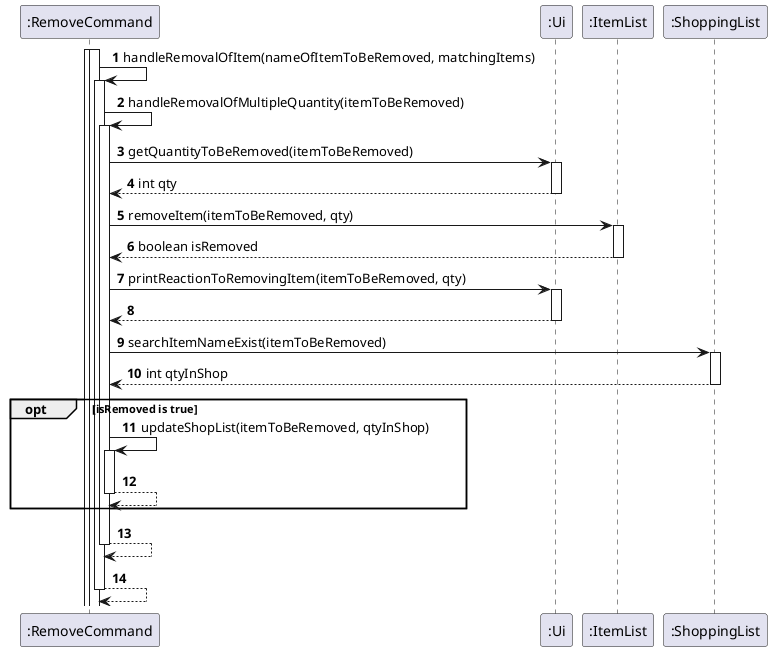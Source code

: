 @startuml
'https://plantuml.com/sequence-diagram

autonumber

activate ":RemoveCommand"
activate ":RemoveCommand"

":RemoveCommand" -> ":RemoveCommand": handleRemovalOfItem(nameOfItemToBeRemoved, matchingItems)
activate ":RemoveCommand"

":RemoveCommand" -> ":RemoveCommand": handleRemovalOfMultipleQuantity(itemToBeRemoved)
activate ":RemoveCommand"

":RemoveCommand" -> ":Ui": getQuantityToBeRemoved(itemToBeRemoved)
activate ":Ui"
":RemoveCommand" <-- ":Ui": int qty
deactivate ":Ui"

":RemoveCommand" -> ":ItemList": removeItem(itemToBeRemoved, qty)
activate ":ItemList"
":RemoveCommand" <-- ":ItemList": boolean isRemoved
deactivate ":ItemList"

":RemoveCommand" -> ":Ui": printReactionToRemovingItem(itemToBeRemoved, qty)
activate ":Ui"
":RemoveCommand" <-- ":Ui"
deactivate ":Ui"

":RemoveCommand" -> ":ShoppingList": searchItemNameExist(itemToBeRemoved)
activate ":ShoppingList"
":RemoveCommand" <-- ":ShoppingList": int qtyInShop
deactivate ":ShoppingList"

opt isRemoved is true

    ":RemoveCommand" -> ":RemoveCommand": updateShopList(itemToBeRemoved, qtyInShop)
    activate ":RemoveCommand"
    ":RemoveCommand" --> ":RemoveCommand"
    deactivate ":RemoveCommand"

end

":RemoveCommand" --> ":RemoveCommand"
deactivate ":RemoveCommand"

":RemoveCommand" --> ":RemoveCommand"
deactivate ":RemoveCommand"

@enduml